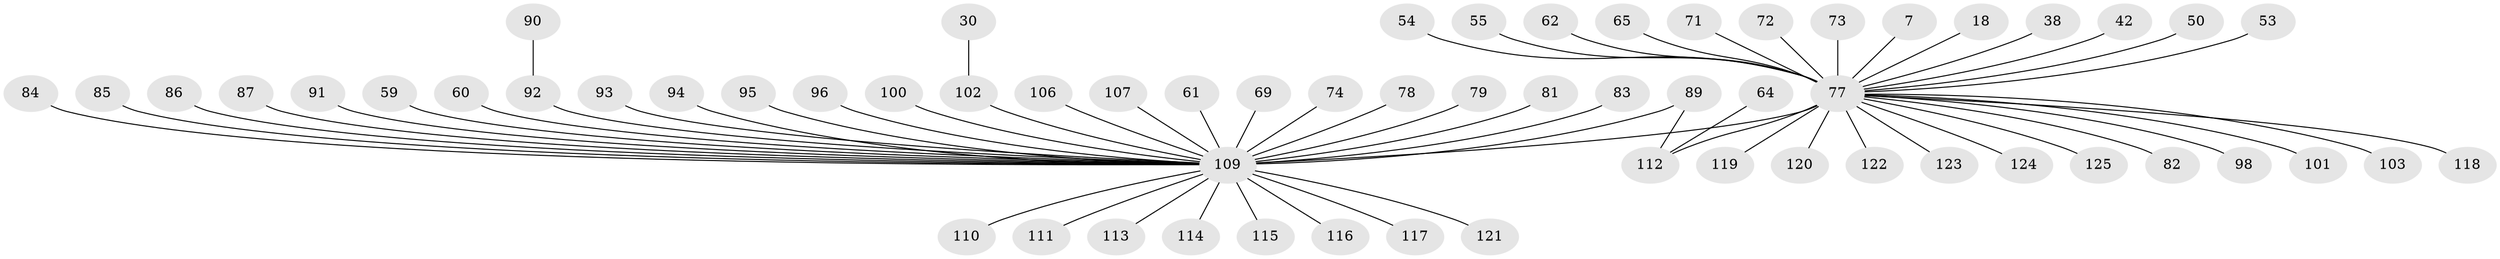 // original degree distribution, {8: 0.008, 26: 0.008, 6: 0.016, 5: 0.016, 2: 0.192, 16: 0.008, 1: 0.608, 3: 0.072, 4: 0.032, 7: 0.016, 14: 0.008, 10: 0.008, 13: 0.008}
// Generated by graph-tools (version 1.1) at 2025/51/03/04/25 21:51:32]
// undirected, 62 vertices, 62 edges
graph export_dot {
graph [start="1"]
  node [color=gray90,style=filled];
  7;
  18;
  30;
  38;
  42;
  50;
  53;
  54;
  55;
  59;
  60;
  61;
  62;
  64;
  65;
  69;
  71 [super="+12"];
  72 [super="+32"];
  73;
  74;
  77 [super="+47+33"];
  78;
  79;
  81;
  82;
  83;
  84;
  85;
  86;
  87;
  89 [super="+80"];
  90;
  91;
  92 [super="+31"];
  93;
  94;
  95;
  96 [super="+88"];
  98;
  100 [super="+99"];
  101 [super="+58"];
  102 [super="+23"];
  103 [super="+44"];
  106;
  107;
  109 [super="+22+108+97+51+70+15+16+19+41+43+46+49+52+56"];
  110;
  111 [super="+63"];
  112 [super="+34+67"];
  113 [super="+104"];
  114;
  115;
  116;
  117;
  118;
  119;
  120;
  121 [super="+105"];
  122;
  123;
  124;
  125;
  7 -- 77;
  18 -- 77;
  30 -- 102;
  38 -- 77;
  42 -- 77;
  50 -- 77;
  53 -- 77;
  54 -- 77;
  55 -- 77;
  59 -- 109;
  60 -- 109;
  61 -- 109;
  62 -- 77;
  64 -- 112;
  65 -- 77;
  69 -- 109;
  71 -- 77;
  72 -- 77;
  73 -- 77;
  74 -- 109;
  77 -- 112 [weight=5];
  77 -- 109 [weight=12];
  77 -- 82;
  77 -- 119;
  77 -- 120;
  77 -- 98;
  77 -- 122;
  77 -- 118;
  77 -- 123;
  77 -- 124;
  77 -- 125;
  77 -- 103;
  77 -- 101;
  78 -- 109;
  79 -- 109;
  81 -- 109;
  83 -- 109;
  84 -- 109;
  85 -- 109;
  86 -- 109;
  87 -- 109;
  89 -- 112;
  89 -- 109 [weight=2];
  90 -- 92;
  91 -- 109;
  92 -- 109 [weight=2];
  93 -- 109;
  94 -- 109;
  95 -- 109;
  96 -- 109;
  100 -- 109;
  102 -- 109 [weight=3];
  106 -- 109;
  107 -- 109;
  109 -- 110;
  109 -- 117;
  109 -- 111;
  109 -- 113;
  109 -- 114;
  109 -- 115;
  109 -- 116;
  109 -- 121;
}
